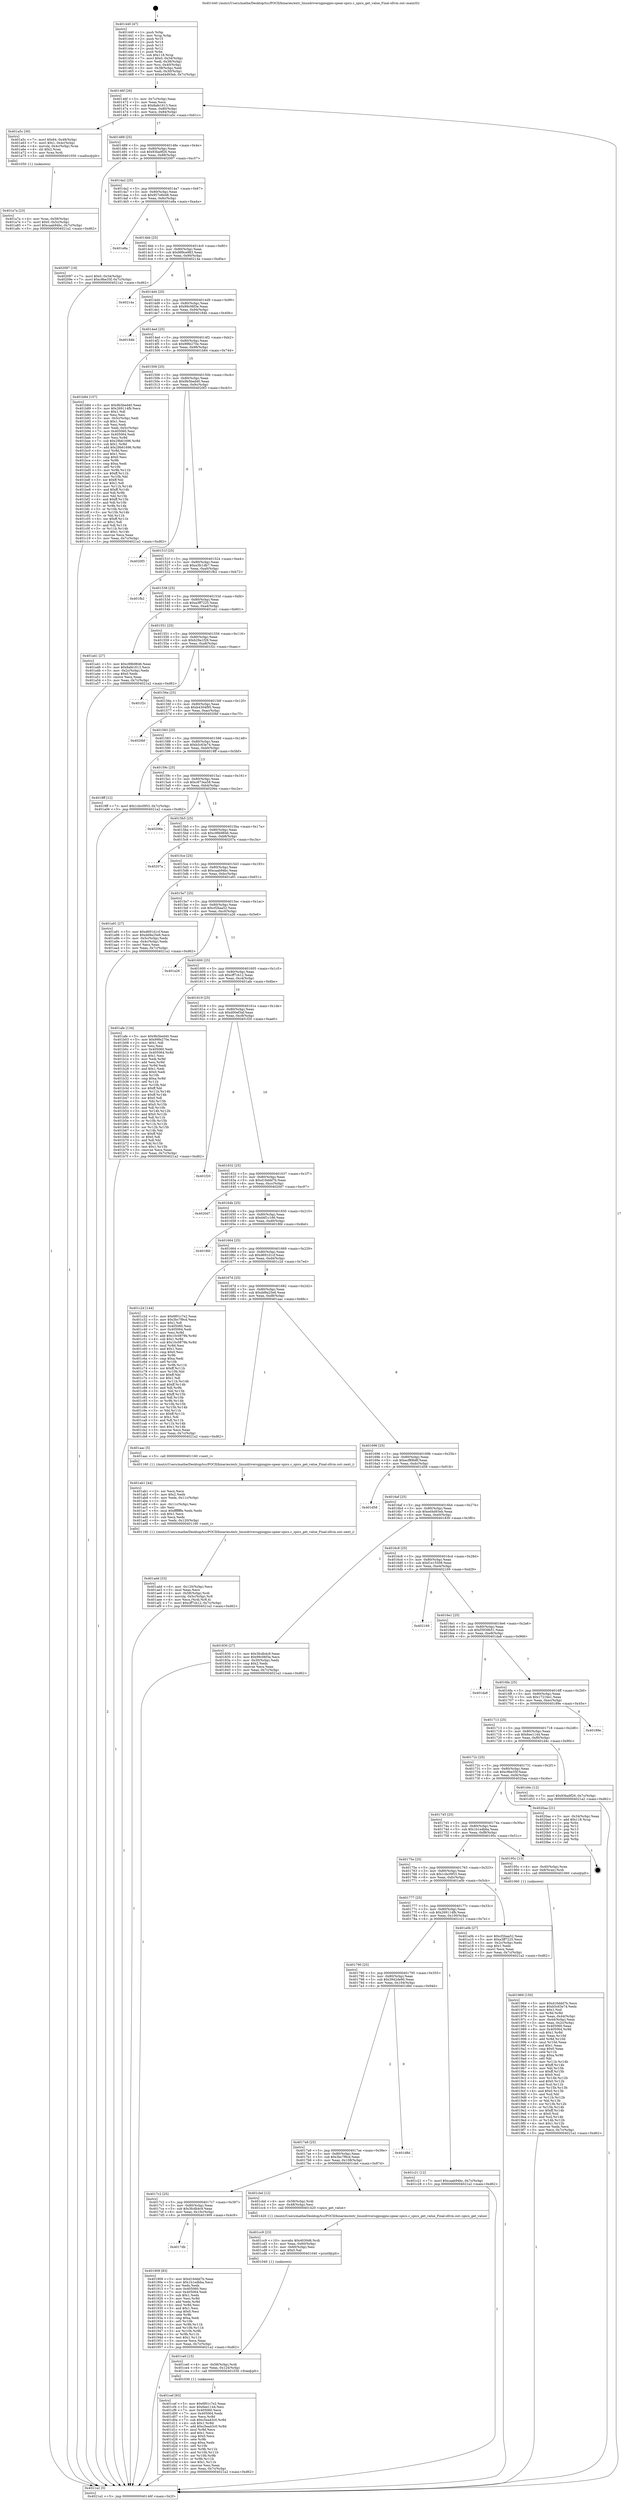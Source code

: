 digraph "0x401440" {
  label = "0x401440 (/mnt/c/Users/mathe/Desktop/tcc/POCII/binaries/extr_linuxdriversgpiogpio-spear-spics.c_spics_get_value_Final-ollvm.out::main(0))"
  labelloc = "t"
  node[shape=record]

  Entry [label="",width=0.3,height=0.3,shape=circle,fillcolor=black,style=filled]
  "0x40146f" [label="{
     0x40146f [26]\l
     | [instrs]\l
     &nbsp;&nbsp;0x40146f \<+3\>: mov -0x7c(%rbp),%eax\l
     &nbsp;&nbsp;0x401472 \<+2\>: mov %eax,%ecx\l
     &nbsp;&nbsp;0x401474 \<+6\>: sub $0x8afe1613,%ecx\l
     &nbsp;&nbsp;0x40147a \<+3\>: mov %eax,-0x80(%rbp)\l
     &nbsp;&nbsp;0x40147d \<+6\>: mov %ecx,-0x84(%rbp)\l
     &nbsp;&nbsp;0x401483 \<+6\>: je 0000000000401a5c \<main+0x61c\>\l
  }"]
  "0x401a5c" [label="{
     0x401a5c [30]\l
     | [instrs]\l
     &nbsp;&nbsp;0x401a5c \<+7\>: movl $0x64,-0x48(%rbp)\l
     &nbsp;&nbsp;0x401a63 \<+7\>: movl $0x1,-0x4c(%rbp)\l
     &nbsp;&nbsp;0x401a6a \<+4\>: movslq -0x4c(%rbp),%rax\l
     &nbsp;&nbsp;0x401a6e \<+4\>: shl $0x2,%rax\l
     &nbsp;&nbsp;0x401a72 \<+3\>: mov %rax,%rdi\l
     &nbsp;&nbsp;0x401a75 \<+5\>: call 0000000000401050 \<malloc@plt\>\l
     | [calls]\l
     &nbsp;&nbsp;0x401050 \{1\} (unknown)\l
  }"]
  "0x401489" [label="{
     0x401489 [25]\l
     | [instrs]\l
     &nbsp;&nbsp;0x401489 \<+5\>: jmp 000000000040148e \<main+0x4e\>\l
     &nbsp;&nbsp;0x40148e \<+3\>: mov -0x80(%rbp),%eax\l
     &nbsp;&nbsp;0x401491 \<+5\>: sub $0x93ba9f26,%eax\l
     &nbsp;&nbsp;0x401496 \<+6\>: mov %eax,-0x88(%rbp)\l
     &nbsp;&nbsp;0x40149c \<+6\>: je 0000000000402097 \<main+0xc57\>\l
  }"]
  Exit [label="",width=0.3,height=0.3,shape=circle,fillcolor=black,style=filled,peripheries=2]
  "0x402097" [label="{
     0x402097 [19]\l
     | [instrs]\l
     &nbsp;&nbsp;0x402097 \<+7\>: movl $0x0,-0x34(%rbp)\l
     &nbsp;&nbsp;0x40209e \<+7\>: movl $0xc9be35f,-0x7c(%rbp)\l
     &nbsp;&nbsp;0x4020a5 \<+5\>: jmp 00000000004021a2 \<main+0xd62\>\l
  }"]
  "0x4014a2" [label="{
     0x4014a2 [25]\l
     | [instrs]\l
     &nbsp;&nbsp;0x4014a2 \<+5\>: jmp 00000000004014a7 \<main+0x67\>\l
     &nbsp;&nbsp;0x4014a7 \<+3\>: mov -0x80(%rbp),%eax\l
     &nbsp;&nbsp;0x4014aa \<+5\>: sub $0x957e8448,%eax\l
     &nbsp;&nbsp;0x4014af \<+6\>: mov %eax,-0x8c(%rbp)\l
     &nbsp;&nbsp;0x4014b5 \<+6\>: je 0000000000401e8a \<main+0xa4a\>\l
  }"]
  "0x401cef" [label="{
     0x401cef [93]\l
     | [instrs]\l
     &nbsp;&nbsp;0x401cef \<+5\>: mov $0x6f01c7e2,%eax\l
     &nbsp;&nbsp;0x401cf4 \<+5\>: mov $0x6ee1144,%esi\l
     &nbsp;&nbsp;0x401cf9 \<+7\>: mov 0x405060,%ecx\l
     &nbsp;&nbsp;0x401d00 \<+7\>: mov 0x405064,%edx\l
     &nbsp;&nbsp;0x401d07 \<+3\>: mov %ecx,%r8d\l
     &nbsp;&nbsp;0x401d0a \<+7\>: sub $0xc5ea43c0,%r8d\l
     &nbsp;&nbsp;0x401d11 \<+4\>: sub $0x1,%r8d\l
     &nbsp;&nbsp;0x401d15 \<+7\>: add $0xc5ea43c0,%r8d\l
     &nbsp;&nbsp;0x401d1c \<+4\>: imul %r8d,%ecx\l
     &nbsp;&nbsp;0x401d20 \<+3\>: and $0x1,%ecx\l
     &nbsp;&nbsp;0x401d23 \<+3\>: cmp $0x0,%ecx\l
     &nbsp;&nbsp;0x401d26 \<+4\>: sete %r9b\l
     &nbsp;&nbsp;0x401d2a \<+3\>: cmp $0xa,%edx\l
     &nbsp;&nbsp;0x401d2d \<+4\>: setl %r10b\l
     &nbsp;&nbsp;0x401d31 \<+3\>: mov %r9b,%r11b\l
     &nbsp;&nbsp;0x401d34 \<+3\>: and %r10b,%r11b\l
     &nbsp;&nbsp;0x401d37 \<+3\>: xor %r10b,%r9b\l
     &nbsp;&nbsp;0x401d3a \<+3\>: or %r9b,%r11b\l
     &nbsp;&nbsp;0x401d3d \<+4\>: test $0x1,%r11b\l
     &nbsp;&nbsp;0x401d41 \<+3\>: cmovne %esi,%eax\l
     &nbsp;&nbsp;0x401d44 \<+3\>: mov %eax,-0x7c(%rbp)\l
     &nbsp;&nbsp;0x401d47 \<+5\>: jmp 00000000004021a2 \<main+0xd62\>\l
  }"]
  "0x401e8a" [label="{
     0x401e8a\l
  }", style=dashed]
  "0x4014bb" [label="{
     0x4014bb [25]\l
     | [instrs]\l
     &nbsp;&nbsp;0x4014bb \<+5\>: jmp 00000000004014c0 \<main+0x80\>\l
     &nbsp;&nbsp;0x4014c0 \<+3\>: mov -0x80(%rbp),%eax\l
     &nbsp;&nbsp;0x4014c3 \<+5\>: sub $0x989ce983,%eax\l
     &nbsp;&nbsp;0x4014c8 \<+6\>: mov %eax,-0x90(%rbp)\l
     &nbsp;&nbsp;0x4014ce \<+6\>: je 000000000040214a \<main+0xd0a\>\l
  }"]
  "0x401ce0" [label="{
     0x401ce0 [15]\l
     | [instrs]\l
     &nbsp;&nbsp;0x401ce0 \<+4\>: mov -0x58(%rbp),%rdi\l
     &nbsp;&nbsp;0x401ce4 \<+6\>: mov %eax,-0x124(%rbp)\l
     &nbsp;&nbsp;0x401cea \<+5\>: call 0000000000401030 \<free@plt\>\l
     | [calls]\l
     &nbsp;&nbsp;0x401030 \{1\} (unknown)\l
  }"]
  "0x40214a" [label="{
     0x40214a\l
  }", style=dashed]
  "0x4014d4" [label="{
     0x4014d4 [25]\l
     | [instrs]\l
     &nbsp;&nbsp;0x4014d4 \<+5\>: jmp 00000000004014d9 \<main+0x99\>\l
     &nbsp;&nbsp;0x4014d9 \<+3\>: mov -0x80(%rbp),%eax\l
     &nbsp;&nbsp;0x4014dc \<+5\>: sub $0x99c06f3e,%eax\l
     &nbsp;&nbsp;0x4014e1 \<+6\>: mov %eax,-0x94(%rbp)\l
     &nbsp;&nbsp;0x4014e7 \<+6\>: je 000000000040184b \<main+0x40b\>\l
  }"]
  "0x401cc9" [label="{
     0x401cc9 [23]\l
     | [instrs]\l
     &nbsp;&nbsp;0x401cc9 \<+10\>: movabs $0x4030d6,%rdi\l
     &nbsp;&nbsp;0x401cd3 \<+3\>: mov %eax,-0x60(%rbp)\l
     &nbsp;&nbsp;0x401cd6 \<+3\>: mov -0x60(%rbp),%esi\l
     &nbsp;&nbsp;0x401cd9 \<+2\>: mov $0x0,%al\l
     &nbsp;&nbsp;0x401cdb \<+5\>: call 0000000000401040 \<printf@plt\>\l
     | [calls]\l
     &nbsp;&nbsp;0x401040 \{1\} (unknown)\l
  }"]
  "0x40184b" [label="{
     0x40184b\l
  }", style=dashed]
  "0x4014ed" [label="{
     0x4014ed [25]\l
     | [instrs]\l
     &nbsp;&nbsp;0x4014ed \<+5\>: jmp 00000000004014f2 \<main+0xb2\>\l
     &nbsp;&nbsp;0x4014f2 \<+3\>: mov -0x80(%rbp),%eax\l
     &nbsp;&nbsp;0x4014f5 \<+5\>: sub $0x99fe270e,%eax\l
     &nbsp;&nbsp;0x4014fa \<+6\>: mov %eax,-0x98(%rbp)\l
     &nbsp;&nbsp;0x401500 \<+6\>: je 0000000000401b84 \<main+0x744\>\l
  }"]
  "0x401add" [label="{
     0x401add [33]\l
     | [instrs]\l
     &nbsp;&nbsp;0x401add \<+6\>: mov -0x120(%rbp),%ecx\l
     &nbsp;&nbsp;0x401ae3 \<+3\>: imul %eax,%ecx\l
     &nbsp;&nbsp;0x401ae6 \<+4\>: mov -0x58(%rbp),%rdi\l
     &nbsp;&nbsp;0x401aea \<+4\>: movslq -0x5c(%rbp),%r8\l
     &nbsp;&nbsp;0x401aee \<+4\>: mov %ecx,(%rdi,%r8,4)\l
     &nbsp;&nbsp;0x401af2 \<+7\>: movl $0xcff7cb12,-0x7c(%rbp)\l
     &nbsp;&nbsp;0x401af9 \<+5\>: jmp 00000000004021a2 \<main+0xd62\>\l
  }"]
  "0x401b84" [label="{
     0x401b84 [157]\l
     | [instrs]\l
     &nbsp;&nbsp;0x401b84 \<+5\>: mov $0x9b5bed40,%eax\l
     &nbsp;&nbsp;0x401b89 \<+5\>: mov $0x269114fb,%ecx\l
     &nbsp;&nbsp;0x401b8e \<+2\>: mov $0x1,%dl\l
     &nbsp;&nbsp;0x401b90 \<+2\>: xor %esi,%esi\l
     &nbsp;&nbsp;0x401b92 \<+3\>: mov -0x5c(%rbp),%edi\l
     &nbsp;&nbsp;0x401b95 \<+3\>: sub $0x1,%esi\l
     &nbsp;&nbsp;0x401b98 \<+2\>: sub %esi,%edi\l
     &nbsp;&nbsp;0x401b9a \<+3\>: mov %edi,-0x5c(%rbp)\l
     &nbsp;&nbsp;0x401b9d \<+7\>: mov 0x405060,%esi\l
     &nbsp;&nbsp;0x401ba4 \<+7\>: mov 0x405064,%edi\l
     &nbsp;&nbsp;0x401bab \<+3\>: mov %esi,%r8d\l
     &nbsp;&nbsp;0x401bae \<+7\>: sub $0x29b61696,%r8d\l
     &nbsp;&nbsp;0x401bb5 \<+4\>: sub $0x1,%r8d\l
     &nbsp;&nbsp;0x401bb9 \<+7\>: add $0x29b61696,%r8d\l
     &nbsp;&nbsp;0x401bc0 \<+4\>: imul %r8d,%esi\l
     &nbsp;&nbsp;0x401bc4 \<+3\>: and $0x1,%esi\l
     &nbsp;&nbsp;0x401bc7 \<+3\>: cmp $0x0,%esi\l
     &nbsp;&nbsp;0x401bca \<+4\>: sete %r9b\l
     &nbsp;&nbsp;0x401bce \<+3\>: cmp $0xa,%edi\l
     &nbsp;&nbsp;0x401bd1 \<+4\>: setl %r10b\l
     &nbsp;&nbsp;0x401bd5 \<+3\>: mov %r9b,%r11b\l
     &nbsp;&nbsp;0x401bd8 \<+4\>: xor $0xff,%r11b\l
     &nbsp;&nbsp;0x401bdc \<+3\>: mov %r10b,%bl\l
     &nbsp;&nbsp;0x401bdf \<+3\>: xor $0xff,%bl\l
     &nbsp;&nbsp;0x401be2 \<+3\>: xor $0x1,%dl\l
     &nbsp;&nbsp;0x401be5 \<+3\>: mov %r11b,%r14b\l
     &nbsp;&nbsp;0x401be8 \<+4\>: and $0xff,%r14b\l
     &nbsp;&nbsp;0x401bec \<+3\>: and %dl,%r9b\l
     &nbsp;&nbsp;0x401bef \<+3\>: mov %bl,%r15b\l
     &nbsp;&nbsp;0x401bf2 \<+4\>: and $0xff,%r15b\l
     &nbsp;&nbsp;0x401bf6 \<+3\>: and %dl,%r10b\l
     &nbsp;&nbsp;0x401bf9 \<+3\>: or %r9b,%r14b\l
     &nbsp;&nbsp;0x401bfc \<+3\>: or %r10b,%r15b\l
     &nbsp;&nbsp;0x401bff \<+3\>: xor %r15b,%r14b\l
     &nbsp;&nbsp;0x401c02 \<+3\>: or %bl,%r11b\l
     &nbsp;&nbsp;0x401c05 \<+4\>: xor $0xff,%r11b\l
     &nbsp;&nbsp;0x401c09 \<+3\>: or $0x1,%dl\l
     &nbsp;&nbsp;0x401c0c \<+3\>: and %dl,%r11b\l
     &nbsp;&nbsp;0x401c0f \<+3\>: or %r11b,%r14b\l
     &nbsp;&nbsp;0x401c12 \<+4\>: test $0x1,%r14b\l
     &nbsp;&nbsp;0x401c16 \<+3\>: cmovne %ecx,%eax\l
     &nbsp;&nbsp;0x401c19 \<+3\>: mov %eax,-0x7c(%rbp)\l
     &nbsp;&nbsp;0x401c1c \<+5\>: jmp 00000000004021a2 \<main+0xd62\>\l
  }"]
  "0x401506" [label="{
     0x401506 [25]\l
     | [instrs]\l
     &nbsp;&nbsp;0x401506 \<+5\>: jmp 000000000040150b \<main+0xcb\>\l
     &nbsp;&nbsp;0x40150b \<+3\>: mov -0x80(%rbp),%eax\l
     &nbsp;&nbsp;0x40150e \<+5\>: sub $0x9b5bed40,%eax\l
     &nbsp;&nbsp;0x401513 \<+6\>: mov %eax,-0x9c(%rbp)\l
     &nbsp;&nbsp;0x401519 \<+6\>: je 00000000004020f3 \<main+0xcb3\>\l
  }"]
  "0x401ab1" [label="{
     0x401ab1 [44]\l
     | [instrs]\l
     &nbsp;&nbsp;0x401ab1 \<+2\>: xor %ecx,%ecx\l
     &nbsp;&nbsp;0x401ab3 \<+5\>: mov $0x2,%edx\l
     &nbsp;&nbsp;0x401ab8 \<+6\>: mov %edx,-0x11c(%rbp)\l
     &nbsp;&nbsp;0x401abe \<+1\>: cltd\l
     &nbsp;&nbsp;0x401abf \<+6\>: mov -0x11c(%rbp),%esi\l
     &nbsp;&nbsp;0x401ac5 \<+2\>: idiv %esi\l
     &nbsp;&nbsp;0x401ac7 \<+6\>: imul $0xfffffffe,%edx,%edx\l
     &nbsp;&nbsp;0x401acd \<+3\>: sub $0x1,%ecx\l
     &nbsp;&nbsp;0x401ad0 \<+2\>: sub %ecx,%edx\l
     &nbsp;&nbsp;0x401ad2 \<+6\>: mov %edx,-0x120(%rbp)\l
     &nbsp;&nbsp;0x401ad8 \<+5\>: call 0000000000401160 \<next_i\>\l
     | [calls]\l
     &nbsp;&nbsp;0x401160 \{1\} (/mnt/c/Users/mathe/Desktop/tcc/POCII/binaries/extr_linuxdriversgpiogpio-spear-spics.c_spics_get_value_Final-ollvm.out::next_i)\l
  }"]
  "0x4020f3" [label="{
     0x4020f3\l
  }", style=dashed]
  "0x40151f" [label="{
     0x40151f [25]\l
     | [instrs]\l
     &nbsp;&nbsp;0x40151f \<+5\>: jmp 0000000000401524 \<main+0xe4\>\l
     &nbsp;&nbsp;0x401524 \<+3\>: mov -0x80(%rbp),%eax\l
     &nbsp;&nbsp;0x401527 \<+5\>: sub $0xa3fc1db7,%eax\l
     &nbsp;&nbsp;0x40152c \<+6\>: mov %eax,-0xa0(%rbp)\l
     &nbsp;&nbsp;0x401532 \<+6\>: je 0000000000401fb2 \<main+0xb72\>\l
  }"]
  "0x401a7a" [label="{
     0x401a7a [23]\l
     | [instrs]\l
     &nbsp;&nbsp;0x401a7a \<+4\>: mov %rax,-0x58(%rbp)\l
     &nbsp;&nbsp;0x401a7e \<+7\>: movl $0x0,-0x5c(%rbp)\l
     &nbsp;&nbsp;0x401a85 \<+7\>: movl $0xcaab94bc,-0x7c(%rbp)\l
     &nbsp;&nbsp;0x401a8c \<+5\>: jmp 00000000004021a2 \<main+0xd62\>\l
  }"]
  "0x401fb2" [label="{
     0x401fb2\l
  }", style=dashed]
  "0x401538" [label="{
     0x401538 [25]\l
     | [instrs]\l
     &nbsp;&nbsp;0x401538 \<+5\>: jmp 000000000040153d \<main+0xfd\>\l
     &nbsp;&nbsp;0x40153d \<+3\>: mov -0x80(%rbp),%eax\l
     &nbsp;&nbsp;0x401540 \<+5\>: sub $0xa3ff7225,%eax\l
     &nbsp;&nbsp;0x401545 \<+6\>: mov %eax,-0xa4(%rbp)\l
     &nbsp;&nbsp;0x40154b \<+6\>: je 0000000000401a41 \<main+0x601\>\l
  }"]
  "0x401969" [label="{
     0x401969 [150]\l
     | [instrs]\l
     &nbsp;&nbsp;0x401969 \<+5\>: mov $0xd16ddd7b,%ecx\l
     &nbsp;&nbsp;0x40196e \<+5\>: mov $0xb5c63e74,%edx\l
     &nbsp;&nbsp;0x401973 \<+3\>: mov $0x1,%sil\l
     &nbsp;&nbsp;0x401976 \<+3\>: xor %r8d,%r8d\l
     &nbsp;&nbsp;0x401979 \<+3\>: mov %eax,-0x44(%rbp)\l
     &nbsp;&nbsp;0x40197c \<+3\>: mov -0x44(%rbp),%eax\l
     &nbsp;&nbsp;0x40197f \<+3\>: mov %eax,-0x2c(%rbp)\l
     &nbsp;&nbsp;0x401982 \<+7\>: mov 0x405060,%eax\l
     &nbsp;&nbsp;0x401989 \<+8\>: mov 0x405064,%r9d\l
     &nbsp;&nbsp;0x401991 \<+4\>: sub $0x1,%r8d\l
     &nbsp;&nbsp;0x401995 \<+3\>: mov %eax,%r10d\l
     &nbsp;&nbsp;0x401998 \<+3\>: add %r8d,%r10d\l
     &nbsp;&nbsp;0x40199b \<+4\>: imul %r10d,%eax\l
     &nbsp;&nbsp;0x40199f \<+3\>: and $0x1,%eax\l
     &nbsp;&nbsp;0x4019a2 \<+3\>: cmp $0x0,%eax\l
     &nbsp;&nbsp;0x4019a5 \<+4\>: sete %r11b\l
     &nbsp;&nbsp;0x4019a9 \<+4\>: cmp $0xa,%r9d\l
     &nbsp;&nbsp;0x4019ad \<+3\>: setl %bl\l
     &nbsp;&nbsp;0x4019b0 \<+3\>: mov %r11b,%r14b\l
     &nbsp;&nbsp;0x4019b3 \<+4\>: xor $0xff,%r14b\l
     &nbsp;&nbsp;0x4019b7 \<+3\>: mov %bl,%r15b\l
     &nbsp;&nbsp;0x4019ba \<+4\>: xor $0xff,%r15b\l
     &nbsp;&nbsp;0x4019be \<+4\>: xor $0x0,%sil\l
     &nbsp;&nbsp;0x4019c2 \<+3\>: mov %r14b,%r12b\l
     &nbsp;&nbsp;0x4019c5 \<+4\>: and $0x0,%r12b\l
     &nbsp;&nbsp;0x4019c9 \<+3\>: and %sil,%r11b\l
     &nbsp;&nbsp;0x4019cc \<+3\>: mov %r15b,%r13b\l
     &nbsp;&nbsp;0x4019cf \<+4\>: and $0x0,%r13b\l
     &nbsp;&nbsp;0x4019d3 \<+3\>: and %sil,%bl\l
     &nbsp;&nbsp;0x4019d6 \<+3\>: or %r11b,%r12b\l
     &nbsp;&nbsp;0x4019d9 \<+3\>: or %bl,%r13b\l
     &nbsp;&nbsp;0x4019dc \<+3\>: xor %r13b,%r12b\l
     &nbsp;&nbsp;0x4019df \<+3\>: or %r15b,%r14b\l
     &nbsp;&nbsp;0x4019e2 \<+4\>: xor $0xff,%r14b\l
     &nbsp;&nbsp;0x4019e6 \<+4\>: or $0x0,%sil\l
     &nbsp;&nbsp;0x4019ea \<+3\>: and %sil,%r14b\l
     &nbsp;&nbsp;0x4019ed \<+3\>: or %r14b,%r12b\l
     &nbsp;&nbsp;0x4019f0 \<+4\>: test $0x1,%r12b\l
     &nbsp;&nbsp;0x4019f4 \<+3\>: cmovne %edx,%ecx\l
     &nbsp;&nbsp;0x4019f7 \<+3\>: mov %ecx,-0x7c(%rbp)\l
     &nbsp;&nbsp;0x4019fa \<+5\>: jmp 00000000004021a2 \<main+0xd62\>\l
  }"]
  "0x401a41" [label="{
     0x401a41 [27]\l
     | [instrs]\l
     &nbsp;&nbsp;0x401a41 \<+5\>: mov $0xc98b9846,%eax\l
     &nbsp;&nbsp;0x401a46 \<+5\>: mov $0x8afe1613,%ecx\l
     &nbsp;&nbsp;0x401a4b \<+3\>: mov -0x2c(%rbp),%edx\l
     &nbsp;&nbsp;0x401a4e \<+3\>: cmp $0x0,%edx\l
     &nbsp;&nbsp;0x401a51 \<+3\>: cmove %ecx,%eax\l
     &nbsp;&nbsp;0x401a54 \<+3\>: mov %eax,-0x7c(%rbp)\l
     &nbsp;&nbsp;0x401a57 \<+5\>: jmp 00000000004021a2 \<main+0xd62\>\l
  }"]
  "0x401551" [label="{
     0x401551 [25]\l
     | [instrs]\l
     &nbsp;&nbsp;0x401551 \<+5\>: jmp 0000000000401556 \<main+0x116\>\l
     &nbsp;&nbsp;0x401556 \<+3\>: mov -0x80(%rbp),%eax\l
     &nbsp;&nbsp;0x401559 \<+5\>: sub $0xb29a1f29,%eax\l
     &nbsp;&nbsp;0x40155e \<+6\>: mov %eax,-0xa8(%rbp)\l
     &nbsp;&nbsp;0x401564 \<+6\>: je 0000000000401f2c \<main+0xaec\>\l
  }"]
  "0x4017db" [label="{
     0x4017db\l
  }", style=dashed]
  "0x401f2c" [label="{
     0x401f2c\l
  }", style=dashed]
  "0x40156a" [label="{
     0x40156a [25]\l
     | [instrs]\l
     &nbsp;&nbsp;0x40156a \<+5\>: jmp 000000000040156f \<main+0x12f\>\l
     &nbsp;&nbsp;0x40156f \<+3\>: mov -0x80(%rbp),%eax\l
     &nbsp;&nbsp;0x401572 \<+5\>: sub $0xb4304f95,%eax\l
     &nbsp;&nbsp;0x401577 \<+6\>: mov %eax,-0xac(%rbp)\l
     &nbsp;&nbsp;0x40157d \<+6\>: je 00000000004020bf \<main+0xc7f\>\l
  }"]
  "0x401909" [label="{
     0x401909 [83]\l
     | [instrs]\l
     &nbsp;&nbsp;0x401909 \<+5\>: mov $0xd16ddd7b,%eax\l
     &nbsp;&nbsp;0x40190e \<+5\>: mov $0x1b1edbba,%ecx\l
     &nbsp;&nbsp;0x401913 \<+2\>: xor %edx,%edx\l
     &nbsp;&nbsp;0x401915 \<+7\>: mov 0x405060,%esi\l
     &nbsp;&nbsp;0x40191c \<+7\>: mov 0x405064,%edi\l
     &nbsp;&nbsp;0x401923 \<+3\>: sub $0x1,%edx\l
     &nbsp;&nbsp;0x401926 \<+3\>: mov %esi,%r8d\l
     &nbsp;&nbsp;0x401929 \<+3\>: add %edx,%r8d\l
     &nbsp;&nbsp;0x40192c \<+4\>: imul %r8d,%esi\l
     &nbsp;&nbsp;0x401930 \<+3\>: and $0x1,%esi\l
     &nbsp;&nbsp;0x401933 \<+3\>: cmp $0x0,%esi\l
     &nbsp;&nbsp;0x401936 \<+4\>: sete %r9b\l
     &nbsp;&nbsp;0x40193a \<+3\>: cmp $0xa,%edi\l
     &nbsp;&nbsp;0x40193d \<+4\>: setl %r10b\l
     &nbsp;&nbsp;0x401941 \<+3\>: mov %r9b,%r11b\l
     &nbsp;&nbsp;0x401944 \<+3\>: and %r10b,%r11b\l
     &nbsp;&nbsp;0x401947 \<+3\>: xor %r10b,%r9b\l
     &nbsp;&nbsp;0x40194a \<+3\>: or %r9b,%r11b\l
     &nbsp;&nbsp;0x40194d \<+4\>: test $0x1,%r11b\l
     &nbsp;&nbsp;0x401951 \<+3\>: cmovne %ecx,%eax\l
     &nbsp;&nbsp;0x401954 \<+3\>: mov %eax,-0x7c(%rbp)\l
     &nbsp;&nbsp;0x401957 \<+5\>: jmp 00000000004021a2 \<main+0xd62\>\l
  }"]
  "0x4020bf" [label="{
     0x4020bf\l
  }", style=dashed]
  "0x401583" [label="{
     0x401583 [25]\l
     | [instrs]\l
     &nbsp;&nbsp;0x401583 \<+5\>: jmp 0000000000401588 \<main+0x148\>\l
     &nbsp;&nbsp;0x401588 \<+3\>: mov -0x80(%rbp),%eax\l
     &nbsp;&nbsp;0x40158b \<+5\>: sub $0xb5c63e74,%eax\l
     &nbsp;&nbsp;0x401590 \<+6\>: mov %eax,-0xb0(%rbp)\l
     &nbsp;&nbsp;0x401596 \<+6\>: je 00000000004019ff \<main+0x5bf\>\l
  }"]
  "0x4017c2" [label="{
     0x4017c2 [25]\l
     | [instrs]\l
     &nbsp;&nbsp;0x4017c2 \<+5\>: jmp 00000000004017c7 \<main+0x387\>\l
     &nbsp;&nbsp;0x4017c7 \<+3\>: mov -0x80(%rbp),%eax\l
     &nbsp;&nbsp;0x4017ca \<+5\>: sub $0x3fcdb4c9,%eax\l
     &nbsp;&nbsp;0x4017cf \<+6\>: mov %eax,-0x10c(%rbp)\l
     &nbsp;&nbsp;0x4017d5 \<+6\>: je 0000000000401909 \<main+0x4c9\>\l
  }"]
  "0x4019ff" [label="{
     0x4019ff [12]\l
     | [instrs]\l
     &nbsp;&nbsp;0x4019ff \<+7\>: movl $0x1cbc0953,-0x7c(%rbp)\l
     &nbsp;&nbsp;0x401a06 \<+5\>: jmp 00000000004021a2 \<main+0xd62\>\l
  }"]
  "0x40159c" [label="{
     0x40159c [25]\l
     | [instrs]\l
     &nbsp;&nbsp;0x40159c \<+5\>: jmp 00000000004015a1 \<main+0x161\>\l
     &nbsp;&nbsp;0x4015a1 \<+3\>: mov -0x80(%rbp),%eax\l
     &nbsp;&nbsp;0x4015a4 \<+5\>: sub $0xc873ea58,%eax\l
     &nbsp;&nbsp;0x4015a9 \<+6\>: mov %eax,-0xb4(%rbp)\l
     &nbsp;&nbsp;0x4015af \<+6\>: je 000000000040206e \<main+0xc2e\>\l
  }"]
  "0x401cbd" [label="{
     0x401cbd [12]\l
     | [instrs]\l
     &nbsp;&nbsp;0x401cbd \<+4\>: mov -0x58(%rbp),%rdi\l
     &nbsp;&nbsp;0x401cc1 \<+3\>: mov -0x48(%rbp),%esi\l
     &nbsp;&nbsp;0x401cc4 \<+5\>: call 0000000000401420 \<spics_get_value\>\l
     | [calls]\l
     &nbsp;&nbsp;0x401420 \{1\} (/mnt/c/Users/mathe/Desktop/tcc/POCII/binaries/extr_linuxdriversgpiogpio-spear-spics.c_spics_get_value_Final-ollvm.out::spics_get_value)\l
  }"]
  "0x40206e" [label="{
     0x40206e\l
  }", style=dashed]
  "0x4015b5" [label="{
     0x4015b5 [25]\l
     | [instrs]\l
     &nbsp;&nbsp;0x4015b5 \<+5\>: jmp 00000000004015ba \<main+0x17a\>\l
     &nbsp;&nbsp;0x4015ba \<+3\>: mov -0x80(%rbp),%eax\l
     &nbsp;&nbsp;0x4015bd \<+5\>: sub $0xc98b9846,%eax\l
     &nbsp;&nbsp;0x4015c2 \<+6\>: mov %eax,-0xb8(%rbp)\l
     &nbsp;&nbsp;0x4015c8 \<+6\>: je 000000000040207a \<main+0xc3a\>\l
  }"]
  "0x4017a9" [label="{
     0x4017a9 [25]\l
     | [instrs]\l
     &nbsp;&nbsp;0x4017a9 \<+5\>: jmp 00000000004017ae \<main+0x36e\>\l
     &nbsp;&nbsp;0x4017ae \<+3\>: mov -0x80(%rbp),%eax\l
     &nbsp;&nbsp;0x4017b1 \<+5\>: sub $0x3bc7f9cd,%eax\l
     &nbsp;&nbsp;0x4017b6 \<+6\>: mov %eax,-0x108(%rbp)\l
     &nbsp;&nbsp;0x4017bc \<+6\>: je 0000000000401cbd \<main+0x87d\>\l
  }"]
  "0x40207a" [label="{
     0x40207a\l
  }", style=dashed]
  "0x4015ce" [label="{
     0x4015ce [25]\l
     | [instrs]\l
     &nbsp;&nbsp;0x4015ce \<+5\>: jmp 00000000004015d3 \<main+0x193\>\l
     &nbsp;&nbsp;0x4015d3 \<+3\>: mov -0x80(%rbp),%eax\l
     &nbsp;&nbsp;0x4015d6 \<+5\>: sub $0xcaab94bc,%eax\l
     &nbsp;&nbsp;0x4015db \<+6\>: mov %eax,-0xbc(%rbp)\l
     &nbsp;&nbsp;0x4015e1 \<+6\>: je 0000000000401a91 \<main+0x651\>\l
  }"]
  "0x401d8d" [label="{
     0x401d8d\l
  }", style=dashed]
  "0x401a91" [label="{
     0x401a91 [27]\l
     | [instrs]\l
     &nbsp;&nbsp;0x401a91 \<+5\>: mov $0xd691d1cf,%eax\l
     &nbsp;&nbsp;0x401a96 \<+5\>: mov $0xdd9a25e6,%ecx\l
     &nbsp;&nbsp;0x401a9b \<+3\>: mov -0x5c(%rbp),%edx\l
     &nbsp;&nbsp;0x401a9e \<+3\>: cmp -0x4c(%rbp),%edx\l
     &nbsp;&nbsp;0x401aa1 \<+3\>: cmovl %ecx,%eax\l
     &nbsp;&nbsp;0x401aa4 \<+3\>: mov %eax,-0x7c(%rbp)\l
     &nbsp;&nbsp;0x401aa7 \<+5\>: jmp 00000000004021a2 \<main+0xd62\>\l
  }"]
  "0x4015e7" [label="{
     0x4015e7 [25]\l
     | [instrs]\l
     &nbsp;&nbsp;0x4015e7 \<+5\>: jmp 00000000004015ec \<main+0x1ac\>\l
     &nbsp;&nbsp;0x4015ec \<+3\>: mov -0x80(%rbp),%eax\l
     &nbsp;&nbsp;0x4015ef \<+5\>: sub $0xcf2baa52,%eax\l
     &nbsp;&nbsp;0x4015f4 \<+6\>: mov %eax,-0xc0(%rbp)\l
     &nbsp;&nbsp;0x4015fa \<+6\>: je 0000000000401a26 \<main+0x5e6\>\l
  }"]
  "0x401790" [label="{
     0x401790 [25]\l
     | [instrs]\l
     &nbsp;&nbsp;0x401790 \<+5\>: jmp 0000000000401795 \<main+0x355\>\l
     &nbsp;&nbsp;0x401795 \<+3\>: mov -0x80(%rbp),%eax\l
     &nbsp;&nbsp;0x401798 \<+5\>: sub $0x3942de90,%eax\l
     &nbsp;&nbsp;0x40179d \<+6\>: mov %eax,-0x104(%rbp)\l
     &nbsp;&nbsp;0x4017a3 \<+6\>: je 0000000000401d8d \<main+0x94d\>\l
  }"]
  "0x401a26" [label="{
     0x401a26\l
  }", style=dashed]
  "0x401600" [label="{
     0x401600 [25]\l
     | [instrs]\l
     &nbsp;&nbsp;0x401600 \<+5\>: jmp 0000000000401605 \<main+0x1c5\>\l
     &nbsp;&nbsp;0x401605 \<+3\>: mov -0x80(%rbp),%eax\l
     &nbsp;&nbsp;0x401608 \<+5\>: sub $0xcff7cb12,%eax\l
     &nbsp;&nbsp;0x40160d \<+6\>: mov %eax,-0xc4(%rbp)\l
     &nbsp;&nbsp;0x401613 \<+6\>: je 0000000000401afe \<main+0x6be\>\l
  }"]
  "0x401c21" [label="{
     0x401c21 [12]\l
     | [instrs]\l
     &nbsp;&nbsp;0x401c21 \<+7\>: movl $0xcaab94bc,-0x7c(%rbp)\l
     &nbsp;&nbsp;0x401c28 \<+5\>: jmp 00000000004021a2 \<main+0xd62\>\l
  }"]
  "0x401afe" [label="{
     0x401afe [134]\l
     | [instrs]\l
     &nbsp;&nbsp;0x401afe \<+5\>: mov $0x9b5bed40,%eax\l
     &nbsp;&nbsp;0x401b03 \<+5\>: mov $0x99fe270e,%ecx\l
     &nbsp;&nbsp;0x401b08 \<+2\>: mov $0x1,%dl\l
     &nbsp;&nbsp;0x401b0a \<+2\>: xor %esi,%esi\l
     &nbsp;&nbsp;0x401b0c \<+7\>: mov 0x405060,%edi\l
     &nbsp;&nbsp;0x401b13 \<+8\>: mov 0x405064,%r8d\l
     &nbsp;&nbsp;0x401b1b \<+3\>: sub $0x1,%esi\l
     &nbsp;&nbsp;0x401b1e \<+3\>: mov %edi,%r9d\l
     &nbsp;&nbsp;0x401b21 \<+3\>: add %esi,%r9d\l
     &nbsp;&nbsp;0x401b24 \<+4\>: imul %r9d,%edi\l
     &nbsp;&nbsp;0x401b28 \<+3\>: and $0x1,%edi\l
     &nbsp;&nbsp;0x401b2b \<+3\>: cmp $0x0,%edi\l
     &nbsp;&nbsp;0x401b2e \<+4\>: sete %r10b\l
     &nbsp;&nbsp;0x401b32 \<+4\>: cmp $0xa,%r8d\l
     &nbsp;&nbsp;0x401b36 \<+4\>: setl %r11b\l
     &nbsp;&nbsp;0x401b3a \<+3\>: mov %r10b,%bl\l
     &nbsp;&nbsp;0x401b3d \<+3\>: xor $0xff,%bl\l
     &nbsp;&nbsp;0x401b40 \<+3\>: mov %r11b,%r14b\l
     &nbsp;&nbsp;0x401b43 \<+4\>: xor $0xff,%r14b\l
     &nbsp;&nbsp;0x401b47 \<+3\>: xor $0x0,%dl\l
     &nbsp;&nbsp;0x401b4a \<+3\>: mov %bl,%r15b\l
     &nbsp;&nbsp;0x401b4d \<+4\>: and $0x0,%r15b\l
     &nbsp;&nbsp;0x401b51 \<+3\>: and %dl,%r10b\l
     &nbsp;&nbsp;0x401b54 \<+3\>: mov %r14b,%r12b\l
     &nbsp;&nbsp;0x401b57 \<+4\>: and $0x0,%r12b\l
     &nbsp;&nbsp;0x401b5b \<+3\>: and %dl,%r11b\l
     &nbsp;&nbsp;0x401b5e \<+3\>: or %r10b,%r15b\l
     &nbsp;&nbsp;0x401b61 \<+3\>: or %r11b,%r12b\l
     &nbsp;&nbsp;0x401b64 \<+3\>: xor %r12b,%r15b\l
     &nbsp;&nbsp;0x401b67 \<+3\>: or %r14b,%bl\l
     &nbsp;&nbsp;0x401b6a \<+3\>: xor $0xff,%bl\l
     &nbsp;&nbsp;0x401b6d \<+3\>: or $0x0,%dl\l
     &nbsp;&nbsp;0x401b70 \<+2\>: and %dl,%bl\l
     &nbsp;&nbsp;0x401b72 \<+3\>: or %bl,%r15b\l
     &nbsp;&nbsp;0x401b75 \<+4\>: test $0x1,%r15b\l
     &nbsp;&nbsp;0x401b79 \<+3\>: cmovne %ecx,%eax\l
     &nbsp;&nbsp;0x401b7c \<+3\>: mov %eax,-0x7c(%rbp)\l
     &nbsp;&nbsp;0x401b7f \<+5\>: jmp 00000000004021a2 \<main+0xd62\>\l
  }"]
  "0x401619" [label="{
     0x401619 [25]\l
     | [instrs]\l
     &nbsp;&nbsp;0x401619 \<+5\>: jmp 000000000040161e \<main+0x1de\>\l
     &nbsp;&nbsp;0x40161e \<+3\>: mov -0x80(%rbp),%eax\l
     &nbsp;&nbsp;0x401621 \<+5\>: sub $0xd00ef3af,%eax\l
     &nbsp;&nbsp;0x401626 \<+6\>: mov %eax,-0xc8(%rbp)\l
     &nbsp;&nbsp;0x40162c \<+6\>: je 0000000000401f20 \<main+0xae0\>\l
  }"]
  "0x401777" [label="{
     0x401777 [25]\l
     | [instrs]\l
     &nbsp;&nbsp;0x401777 \<+5\>: jmp 000000000040177c \<main+0x33c\>\l
     &nbsp;&nbsp;0x40177c \<+3\>: mov -0x80(%rbp),%eax\l
     &nbsp;&nbsp;0x40177f \<+5\>: sub $0x269114fb,%eax\l
     &nbsp;&nbsp;0x401784 \<+6\>: mov %eax,-0x100(%rbp)\l
     &nbsp;&nbsp;0x40178a \<+6\>: je 0000000000401c21 \<main+0x7e1\>\l
  }"]
  "0x401f20" [label="{
     0x401f20\l
  }", style=dashed]
  "0x401632" [label="{
     0x401632 [25]\l
     | [instrs]\l
     &nbsp;&nbsp;0x401632 \<+5\>: jmp 0000000000401637 \<main+0x1f7\>\l
     &nbsp;&nbsp;0x401637 \<+3\>: mov -0x80(%rbp),%eax\l
     &nbsp;&nbsp;0x40163a \<+5\>: sub $0xd16ddd7b,%eax\l
     &nbsp;&nbsp;0x40163f \<+6\>: mov %eax,-0xcc(%rbp)\l
     &nbsp;&nbsp;0x401645 \<+6\>: je 00000000004020d7 \<main+0xc97\>\l
  }"]
  "0x401a0b" [label="{
     0x401a0b [27]\l
     | [instrs]\l
     &nbsp;&nbsp;0x401a0b \<+5\>: mov $0xcf2baa52,%eax\l
     &nbsp;&nbsp;0x401a10 \<+5\>: mov $0xa3ff7225,%ecx\l
     &nbsp;&nbsp;0x401a15 \<+3\>: mov -0x2c(%rbp),%edx\l
     &nbsp;&nbsp;0x401a18 \<+3\>: cmp $0x1,%edx\l
     &nbsp;&nbsp;0x401a1b \<+3\>: cmovl %ecx,%eax\l
     &nbsp;&nbsp;0x401a1e \<+3\>: mov %eax,-0x7c(%rbp)\l
     &nbsp;&nbsp;0x401a21 \<+5\>: jmp 00000000004021a2 \<main+0xd62\>\l
  }"]
  "0x4020d7" [label="{
     0x4020d7\l
  }", style=dashed]
  "0x40164b" [label="{
     0x40164b [25]\l
     | [instrs]\l
     &nbsp;&nbsp;0x40164b \<+5\>: jmp 0000000000401650 \<main+0x210\>\l
     &nbsp;&nbsp;0x401650 \<+3\>: mov -0x80(%rbp),%eax\l
     &nbsp;&nbsp;0x401653 \<+5\>: sub $0xd4f1c166,%eax\l
     &nbsp;&nbsp;0x401658 \<+6\>: mov %eax,-0xd0(%rbp)\l
     &nbsp;&nbsp;0x40165e \<+6\>: je 00000000004018fd \<main+0x4bd\>\l
  }"]
  "0x40175e" [label="{
     0x40175e [25]\l
     | [instrs]\l
     &nbsp;&nbsp;0x40175e \<+5\>: jmp 0000000000401763 \<main+0x323\>\l
     &nbsp;&nbsp;0x401763 \<+3\>: mov -0x80(%rbp),%eax\l
     &nbsp;&nbsp;0x401766 \<+5\>: sub $0x1cbc0953,%eax\l
     &nbsp;&nbsp;0x40176b \<+6\>: mov %eax,-0xfc(%rbp)\l
     &nbsp;&nbsp;0x401771 \<+6\>: je 0000000000401a0b \<main+0x5cb\>\l
  }"]
  "0x4018fd" [label="{
     0x4018fd\l
  }", style=dashed]
  "0x401664" [label="{
     0x401664 [25]\l
     | [instrs]\l
     &nbsp;&nbsp;0x401664 \<+5\>: jmp 0000000000401669 \<main+0x229\>\l
     &nbsp;&nbsp;0x401669 \<+3\>: mov -0x80(%rbp),%eax\l
     &nbsp;&nbsp;0x40166c \<+5\>: sub $0xd691d1cf,%eax\l
     &nbsp;&nbsp;0x401671 \<+6\>: mov %eax,-0xd4(%rbp)\l
     &nbsp;&nbsp;0x401677 \<+6\>: je 0000000000401c2d \<main+0x7ed\>\l
  }"]
  "0x40195c" [label="{
     0x40195c [13]\l
     | [instrs]\l
     &nbsp;&nbsp;0x40195c \<+4\>: mov -0x40(%rbp),%rax\l
     &nbsp;&nbsp;0x401960 \<+4\>: mov 0x8(%rax),%rdi\l
     &nbsp;&nbsp;0x401964 \<+5\>: call 0000000000401060 \<atoi@plt\>\l
     | [calls]\l
     &nbsp;&nbsp;0x401060 \{1\} (unknown)\l
  }"]
  "0x401c2d" [label="{
     0x401c2d [144]\l
     | [instrs]\l
     &nbsp;&nbsp;0x401c2d \<+5\>: mov $0x6f01c7e2,%eax\l
     &nbsp;&nbsp;0x401c32 \<+5\>: mov $0x3bc7f9cd,%ecx\l
     &nbsp;&nbsp;0x401c37 \<+2\>: mov $0x1,%dl\l
     &nbsp;&nbsp;0x401c39 \<+7\>: mov 0x405060,%esi\l
     &nbsp;&nbsp;0x401c40 \<+7\>: mov 0x405064,%edi\l
     &nbsp;&nbsp;0x401c47 \<+3\>: mov %esi,%r8d\l
     &nbsp;&nbsp;0x401c4a \<+7\>: add $0x10c0879b,%r8d\l
     &nbsp;&nbsp;0x401c51 \<+4\>: sub $0x1,%r8d\l
     &nbsp;&nbsp;0x401c55 \<+7\>: sub $0x10c0879b,%r8d\l
     &nbsp;&nbsp;0x401c5c \<+4\>: imul %r8d,%esi\l
     &nbsp;&nbsp;0x401c60 \<+3\>: and $0x1,%esi\l
     &nbsp;&nbsp;0x401c63 \<+3\>: cmp $0x0,%esi\l
     &nbsp;&nbsp;0x401c66 \<+4\>: sete %r9b\l
     &nbsp;&nbsp;0x401c6a \<+3\>: cmp $0xa,%edi\l
     &nbsp;&nbsp;0x401c6d \<+4\>: setl %r10b\l
     &nbsp;&nbsp;0x401c71 \<+3\>: mov %r9b,%r11b\l
     &nbsp;&nbsp;0x401c74 \<+4\>: xor $0xff,%r11b\l
     &nbsp;&nbsp;0x401c78 \<+3\>: mov %r10b,%bl\l
     &nbsp;&nbsp;0x401c7b \<+3\>: xor $0xff,%bl\l
     &nbsp;&nbsp;0x401c7e \<+3\>: xor $0x1,%dl\l
     &nbsp;&nbsp;0x401c81 \<+3\>: mov %r11b,%r14b\l
     &nbsp;&nbsp;0x401c84 \<+4\>: and $0xff,%r14b\l
     &nbsp;&nbsp;0x401c88 \<+3\>: and %dl,%r9b\l
     &nbsp;&nbsp;0x401c8b \<+3\>: mov %bl,%r15b\l
     &nbsp;&nbsp;0x401c8e \<+4\>: and $0xff,%r15b\l
     &nbsp;&nbsp;0x401c92 \<+3\>: and %dl,%r10b\l
     &nbsp;&nbsp;0x401c95 \<+3\>: or %r9b,%r14b\l
     &nbsp;&nbsp;0x401c98 \<+3\>: or %r10b,%r15b\l
     &nbsp;&nbsp;0x401c9b \<+3\>: xor %r15b,%r14b\l
     &nbsp;&nbsp;0x401c9e \<+3\>: or %bl,%r11b\l
     &nbsp;&nbsp;0x401ca1 \<+4\>: xor $0xff,%r11b\l
     &nbsp;&nbsp;0x401ca5 \<+3\>: or $0x1,%dl\l
     &nbsp;&nbsp;0x401ca8 \<+3\>: and %dl,%r11b\l
     &nbsp;&nbsp;0x401cab \<+3\>: or %r11b,%r14b\l
     &nbsp;&nbsp;0x401cae \<+4\>: test $0x1,%r14b\l
     &nbsp;&nbsp;0x401cb2 \<+3\>: cmovne %ecx,%eax\l
     &nbsp;&nbsp;0x401cb5 \<+3\>: mov %eax,-0x7c(%rbp)\l
     &nbsp;&nbsp;0x401cb8 \<+5\>: jmp 00000000004021a2 \<main+0xd62\>\l
  }"]
  "0x40167d" [label="{
     0x40167d [25]\l
     | [instrs]\l
     &nbsp;&nbsp;0x40167d \<+5\>: jmp 0000000000401682 \<main+0x242\>\l
     &nbsp;&nbsp;0x401682 \<+3\>: mov -0x80(%rbp),%eax\l
     &nbsp;&nbsp;0x401685 \<+5\>: sub $0xdd9a25e6,%eax\l
     &nbsp;&nbsp;0x40168a \<+6\>: mov %eax,-0xd8(%rbp)\l
     &nbsp;&nbsp;0x401690 \<+6\>: je 0000000000401aac \<main+0x66c\>\l
  }"]
  "0x401745" [label="{
     0x401745 [25]\l
     | [instrs]\l
     &nbsp;&nbsp;0x401745 \<+5\>: jmp 000000000040174a \<main+0x30a\>\l
     &nbsp;&nbsp;0x40174a \<+3\>: mov -0x80(%rbp),%eax\l
     &nbsp;&nbsp;0x40174d \<+5\>: sub $0x1b1edbba,%eax\l
     &nbsp;&nbsp;0x401752 \<+6\>: mov %eax,-0xf8(%rbp)\l
     &nbsp;&nbsp;0x401758 \<+6\>: je 000000000040195c \<main+0x51c\>\l
  }"]
  "0x401aac" [label="{
     0x401aac [5]\l
     | [instrs]\l
     &nbsp;&nbsp;0x401aac \<+5\>: call 0000000000401160 \<next_i\>\l
     | [calls]\l
     &nbsp;&nbsp;0x401160 \{1\} (/mnt/c/Users/mathe/Desktop/tcc/POCII/binaries/extr_linuxdriversgpiogpio-spear-spics.c_spics_get_value_Final-ollvm.out::next_i)\l
  }"]
  "0x401696" [label="{
     0x401696 [25]\l
     | [instrs]\l
     &nbsp;&nbsp;0x401696 \<+5\>: jmp 000000000040169b \<main+0x25b\>\l
     &nbsp;&nbsp;0x40169b \<+3\>: mov -0x80(%rbp),%eax\l
     &nbsp;&nbsp;0x40169e \<+5\>: sub $0xecf89b8f,%eax\l
     &nbsp;&nbsp;0x4016a3 \<+6\>: mov %eax,-0xdc(%rbp)\l
     &nbsp;&nbsp;0x4016a9 \<+6\>: je 0000000000401d58 \<main+0x918\>\l
  }"]
  "0x4020aa" [label="{
     0x4020aa [21]\l
     | [instrs]\l
     &nbsp;&nbsp;0x4020aa \<+3\>: mov -0x34(%rbp),%eax\l
     &nbsp;&nbsp;0x4020ad \<+7\>: add $0x118,%rsp\l
     &nbsp;&nbsp;0x4020b4 \<+1\>: pop %rbx\l
     &nbsp;&nbsp;0x4020b5 \<+2\>: pop %r12\l
     &nbsp;&nbsp;0x4020b7 \<+2\>: pop %r13\l
     &nbsp;&nbsp;0x4020b9 \<+2\>: pop %r14\l
     &nbsp;&nbsp;0x4020bb \<+2\>: pop %r15\l
     &nbsp;&nbsp;0x4020bd \<+1\>: pop %rbp\l
     &nbsp;&nbsp;0x4020be \<+1\>: ret\l
  }"]
  "0x401d58" [label="{
     0x401d58\l
  }", style=dashed]
  "0x4016af" [label="{
     0x4016af [25]\l
     | [instrs]\l
     &nbsp;&nbsp;0x4016af \<+5\>: jmp 00000000004016b4 \<main+0x274\>\l
     &nbsp;&nbsp;0x4016b4 \<+3\>: mov -0x80(%rbp),%eax\l
     &nbsp;&nbsp;0x4016b7 \<+5\>: sub $0xed4d93eb,%eax\l
     &nbsp;&nbsp;0x4016bc \<+6\>: mov %eax,-0xe0(%rbp)\l
     &nbsp;&nbsp;0x4016c2 \<+6\>: je 0000000000401830 \<main+0x3f0\>\l
  }"]
  "0x40172c" [label="{
     0x40172c [25]\l
     | [instrs]\l
     &nbsp;&nbsp;0x40172c \<+5\>: jmp 0000000000401731 \<main+0x2f1\>\l
     &nbsp;&nbsp;0x401731 \<+3\>: mov -0x80(%rbp),%eax\l
     &nbsp;&nbsp;0x401734 \<+5\>: sub $0xc9be35f,%eax\l
     &nbsp;&nbsp;0x401739 \<+6\>: mov %eax,-0xf4(%rbp)\l
     &nbsp;&nbsp;0x40173f \<+6\>: je 00000000004020aa \<main+0xc6a\>\l
  }"]
  "0x401830" [label="{
     0x401830 [27]\l
     | [instrs]\l
     &nbsp;&nbsp;0x401830 \<+5\>: mov $0x3fcdb4c9,%eax\l
     &nbsp;&nbsp;0x401835 \<+5\>: mov $0x99c06f3e,%ecx\l
     &nbsp;&nbsp;0x40183a \<+3\>: mov -0x30(%rbp),%edx\l
     &nbsp;&nbsp;0x40183d \<+3\>: cmp $0x2,%edx\l
     &nbsp;&nbsp;0x401840 \<+3\>: cmovne %ecx,%eax\l
     &nbsp;&nbsp;0x401843 \<+3\>: mov %eax,-0x7c(%rbp)\l
     &nbsp;&nbsp;0x401846 \<+5\>: jmp 00000000004021a2 \<main+0xd62\>\l
  }"]
  "0x4016c8" [label="{
     0x4016c8 [25]\l
     | [instrs]\l
     &nbsp;&nbsp;0x4016c8 \<+5\>: jmp 00000000004016cd \<main+0x28d\>\l
     &nbsp;&nbsp;0x4016cd \<+3\>: mov -0x80(%rbp),%eax\l
     &nbsp;&nbsp;0x4016d0 \<+5\>: sub $0xf1e15508,%eax\l
     &nbsp;&nbsp;0x4016d5 \<+6\>: mov %eax,-0xe4(%rbp)\l
     &nbsp;&nbsp;0x4016db \<+6\>: je 0000000000402169 \<main+0xd29\>\l
  }"]
  "0x4021a2" [label="{
     0x4021a2 [5]\l
     | [instrs]\l
     &nbsp;&nbsp;0x4021a2 \<+5\>: jmp 000000000040146f \<main+0x2f\>\l
  }"]
  "0x401440" [label="{
     0x401440 [47]\l
     | [instrs]\l
     &nbsp;&nbsp;0x401440 \<+1\>: push %rbp\l
     &nbsp;&nbsp;0x401441 \<+3\>: mov %rsp,%rbp\l
     &nbsp;&nbsp;0x401444 \<+2\>: push %r15\l
     &nbsp;&nbsp;0x401446 \<+2\>: push %r14\l
     &nbsp;&nbsp;0x401448 \<+2\>: push %r13\l
     &nbsp;&nbsp;0x40144a \<+2\>: push %r12\l
     &nbsp;&nbsp;0x40144c \<+1\>: push %rbx\l
     &nbsp;&nbsp;0x40144d \<+7\>: sub $0x118,%rsp\l
     &nbsp;&nbsp;0x401454 \<+7\>: movl $0x0,-0x34(%rbp)\l
     &nbsp;&nbsp;0x40145b \<+3\>: mov %edi,-0x38(%rbp)\l
     &nbsp;&nbsp;0x40145e \<+4\>: mov %rsi,-0x40(%rbp)\l
     &nbsp;&nbsp;0x401462 \<+3\>: mov -0x38(%rbp),%edi\l
     &nbsp;&nbsp;0x401465 \<+3\>: mov %edi,-0x30(%rbp)\l
     &nbsp;&nbsp;0x401468 \<+7\>: movl $0xed4d93eb,-0x7c(%rbp)\l
  }"]
  "0x401d4c" [label="{
     0x401d4c [12]\l
     | [instrs]\l
     &nbsp;&nbsp;0x401d4c \<+7\>: movl $0x93ba9f26,-0x7c(%rbp)\l
     &nbsp;&nbsp;0x401d53 \<+5\>: jmp 00000000004021a2 \<main+0xd62\>\l
  }"]
  "0x402169" [label="{
     0x402169\l
  }", style=dashed]
  "0x4016e1" [label="{
     0x4016e1 [25]\l
     | [instrs]\l
     &nbsp;&nbsp;0x4016e1 \<+5\>: jmp 00000000004016e6 \<main+0x2a6\>\l
     &nbsp;&nbsp;0x4016e6 \<+3\>: mov -0x80(%rbp),%eax\l
     &nbsp;&nbsp;0x4016e9 \<+5\>: sub $0xf3939b51,%eax\l
     &nbsp;&nbsp;0x4016ee \<+6\>: mov %eax,-0xe8(%rbp)\l
     &nbsp;&nbsp;0x4016f4 \<+6\>: je 0000000000401da8 \<main+0x968\>\l
  }"]
  "0x401713" [label="{
     0x401713 [25]\l
     | [instrs]\l
     &nbsp;&nbsp;0x401713 \<+5\>: jmp 0000000000401718 \<main+0x2d8\>\l
     &nbsp;&nbsp;0x401718 \<+3\>: mov -0x80(%rbp),%eax\l
     &nbsp;&nbsp;0x40171b \<+5\>: sub $0x6ee1144,%eax\l
     &nbsp;&nbsp;0x401720 \<+6\>: mov %eax,-0xf0(%rbp)\l
     &nbsp;&nbsp;0x401726 \<+6\>: je 0000000000401d4c \<main+0x90c\>\l
  }"]
  "0x401da8" [label="{
     0x401da8\l
  }", style=dashed]
  "0x4016fa" [label="{
     0x4016fa [25]\l
     | [instrs]\l
     &nbsp;&nbsp;0x4016fa \<+5\>: jmp 00000000004016ff \<main+0x2bf\>\l
     &nbsp;&nbsp;0x4016ff \<+3\>: mov -0x80(%rbp),%eax\l
     &nbsp;&nbsp;0x401702 \<+5\>: sub $0x17216e1,%eax\l
     &nbsp;&nbsp;0x401707 \<+6\>: mov %eax,-0xec(%rbp)\l
     &nbsp;&nbsp;0x40170d \<+6\>: je 000000000040189e \<main+0x45e\>\l
  }"]
  "0x40189e" [label="{
     0x40189e\l
  }", style=dashed]
  Entry -> "0x401440" [label=" 1"]
  "0x40146f" -> "0x401a5c" [label=" 1"]
  "0x40146f" -> "0x401489" [label=" 17"]
  "0x4020aa" -> Exit [label=" 1"]
  "0x401489" -> "0x402097" [label=" 1"]
  "0x401489" -> "0x4014a2" [label=" 16"]
  "0x402097" -> "0x4021a2" [label=" 1"]
  "0x4014a2" -> "0x401e8a" [label=" 0"]
  "0x4014a2" -> "0x4014bb" [label=" 16"]
  "0x401d4c" -> "0x4021a2" [label=" 1"]
  "0x4014bb" -> "0x40214a" [label=" 0"]
  "0x4014bb" -> "0x4014d4" [label=" 16"]
  "0x401cef" -> "0x4021a2" [label=" 1"]
  "0x4014d4" -> "0x40184b" [label=" 0"]
  "0x4014d4" -> "0x4014ed" [label=" 16"]
  "0x401ce0" -> "0x401cef" [label=" 1"]
  "0x4014ed" -> "0x401b84" [label=" 1"]
  "0x4014ed" -> "0x401506" [label=" 15"]
  "0x401cc9" -> "0x401ce0" [label=" 1"]
  "0x401506" -> "0x4020f3" [label=" 0"]
  "0x401506" -> "0x40151f" [label=" 15"]
  "0x401cbd" -> "0x401cc9" [label=" 1"]
  "0x40151f" -> "0x401fb2" [label=" 0"]
  "0x40151f" -> "0x401538" [label=" 15"]
  "0x401c2d" -> "0x4021a2" [label=" 1"]
  "0x401538" -> "0x401a41" [label=" 1"]
  "0x401538" -> "0x401551" [label=" 14"]
  "0x401c21" -> "0x4021a2" [label=" 1"]
  "0x401551" -> "0x401f2c" [label=" 0"]
  "0x401551" -> "0x40156a" [label=" 14"]
  "0x401b84" -> "0x4021a2" [label=" 1"]
  "0x40156a" -> "0x4020bf" [label=" 0"]
  "0x40156a" -> "0x401583" [label=" 14"]
  "0x401afe" -> "0x4021a2" [label=" 1"]
  "0x401583" -> "0x4019ff" [label=" 1"]
  "0x401583" -> "0x40159c" [label=" 13"]
  "0x401ab1" -> "0x401add" [label=" 1"]
  "0x40159c" -> "0x40206e" [label=" 0"]
  "0x40159c" -> "0x4015b5" [label=" 13"]
  "0x401aac" -> "0x401ab1" [label=" 1"]
  "0x4015b5" -> "0x40207a" [label=" 0"]
  "0x4015b5" -> "0x4015ce" [label=" 13"]
  "0x401a7a" -> "0x4021a2" [label=" 1"]
  "0x4015ce" -> "0x401a91" [label=" 2"]
  "0x4015ce" -> "0x4015e7" [label=" 11"]
  "0x401a5c" -> "0x401a7a" [label=" 1"]
  "0x4015e7" -> "0x401a26" [label=" 0"]
  "0x4015e7" -> "0x401600" [label=" 11"]
  "0x401a0b" -> "0x4021a2" [label=" 1"]
  "0x401600" -> "0x401afe" [label=" 1"]
  "0x401600" -> "0x401619" [label=" 10"]
  "0x4019ff" -> "0x4021a2" [label=" 1"]
  "0x401619" -> "0x401f20" [label=" 0"]
  "0x401619" -> "0x401632" [label=" 10"]
  "0x40195c" -> "0x401969" [label=" 1"]
  "0x401632" -> "0x4020d7" [label=" 0"]
  "0x401632" -> "0x40164b" [label=" 10"]
  "0x401909" -> "0x4021a2" [label=" 1"]
  "0x40164b" -> "0x4018fd" [label=" 0"]
  "0x40164b" -> "0x401664" [label=" 10"]
  "0x4017c2" -> "0x401909" [label=" 1"]
  "0x401664" -> "0x401c2d" [label=" 1"]
  "0x401664" -> "0x40167d" [label=" 9"]
  "0x401add" -> "0x4021a2" [label=" 1"]
  "0x40167d" -> "0x401aac" [label=" 1"]
  "0x40167d" -> "0x401696" [label=" 8"]
  "0x4017a9" -> "0x401cbd" [label=" 1"]
  "0x401696" -> "0x401d58" [label=" 0"]
  "0x401696" -> "0x4016af" [label=" 8"]
  "0x401a91" -> "0x4021a2" [label=" 2"]
  "0x4016af" -> "0x401830" [label=" 1"]
  "0x4016af" -> "0x4016c8" [label=" 7"]
  "0x401830" -> "0x4021a2" [label=" 1"]
  "0x401440" -> "0x40146f" [label=" 1"]
  "0x4021a2" -> "0x40146f" [label=" 17"]
  "0x401790" -> "0x401d8d" [label=" 0"]
  "0x4016c8" -> "0x402169" [label=" 0"]
  "0x4016c8" -> "0x4016e1" [label=" 7"]
  "0x401a41" -> "0x4021a2" [label=" 1"]
  "0x4016e1" -> "0x401da8" [label=" 0"]
  "0x4016e1" -> "0x4016fa" [label=" 7"]
  "0x401777" -> "0x401c21" [label=" 1"]
  "0x4016fa" -> "0x40189e" [label=" 0"]
  "0x4016fa" -> "0x401713" [label=" 7"]
  "0x401777" -> "0x401790" [label=" 2"]
  "0x401713" -> "0x401d4c" [label=" 1"]
  "0x401713" -> "0x40172c" [label=" 6"]
  "0x401790" -> "0x4017a9" [label=" 2"]
  "0x40172c" -> "0x4020aa" [label=" 1"]
  "0x40172c" -> "0x401745" [label=" 5"]
  "0x4017a9" -> "0x4017c2" [label=" 1"]
  "0x401745" -> "0x40195c" [label=" 1"]
  "0x401745" -> "0x40175e" [label=" 4"]
  "0x4017c2" -> "0x4017db" [label=" 0"]
  "0x40175e" -> "0x401a0b" [label=" 1"]
  "0x40175e" -> "0x401777" [label=" 3"]
  "0x401969" -> "0x4021a2" [label=" 1"]
}
